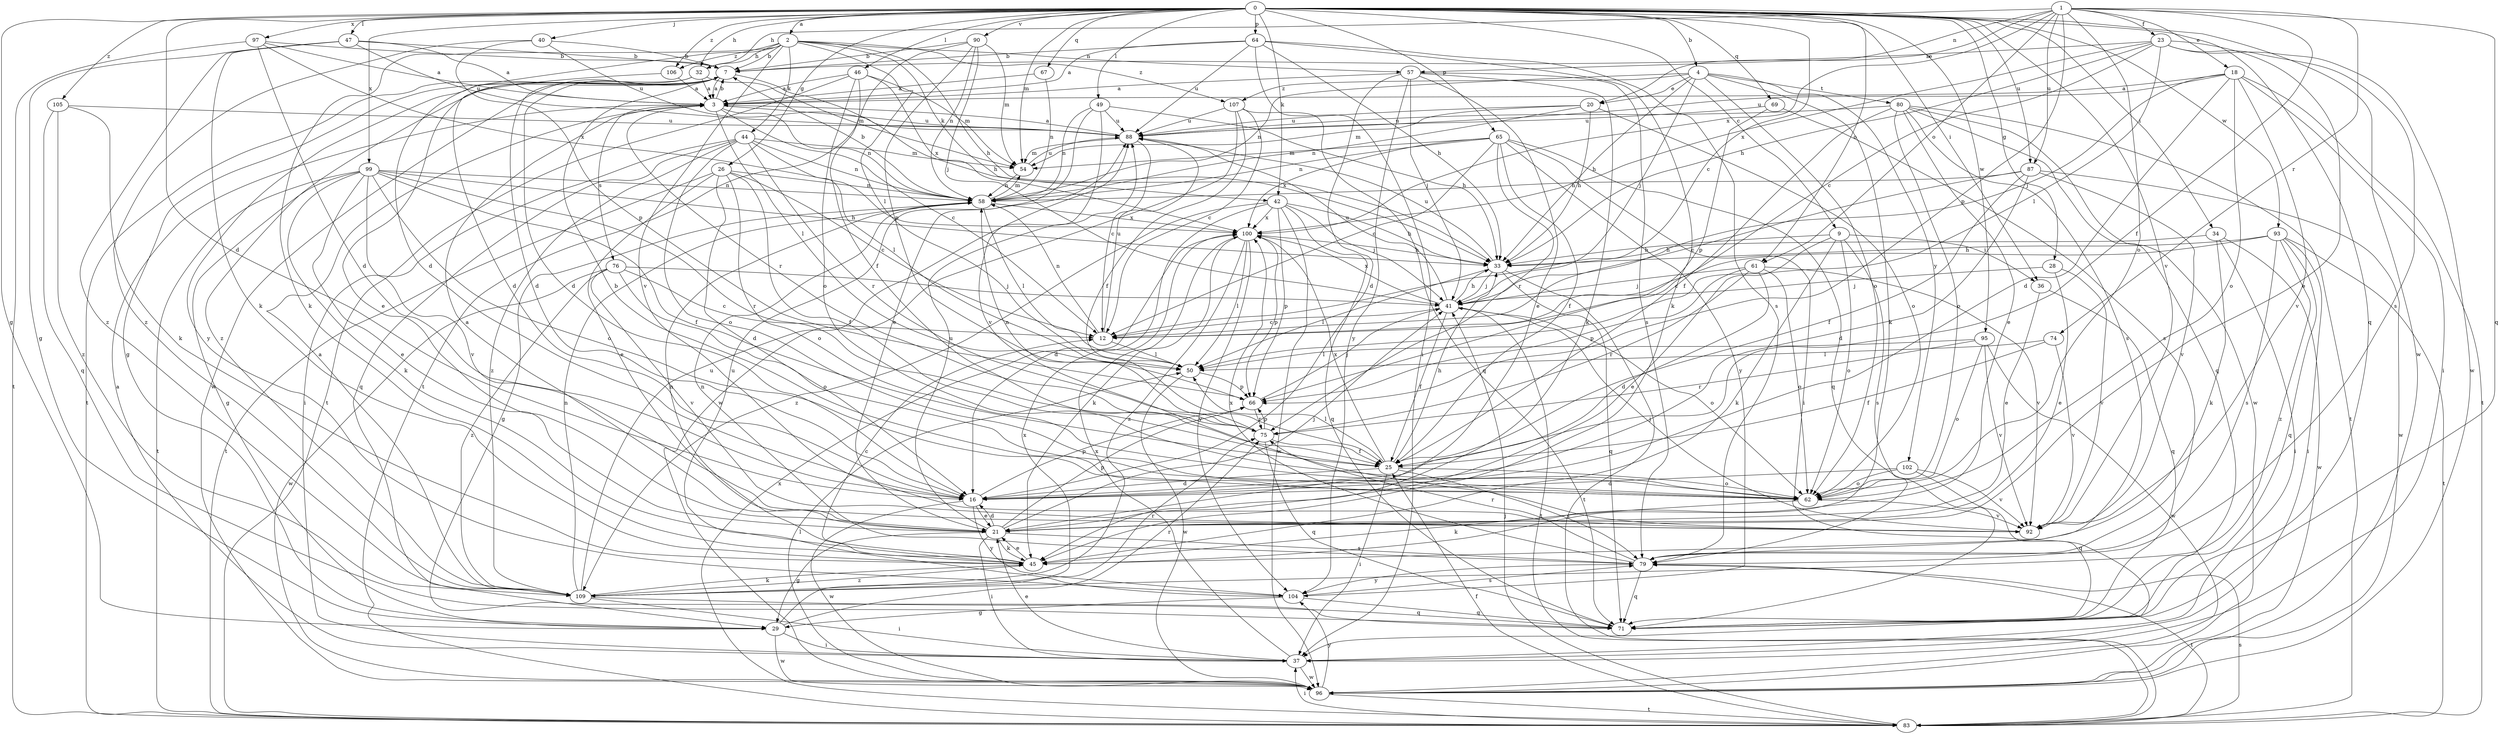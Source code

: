 strict digraph  {
0;
1;
2;
3;
4;
7;
9;
12;
16;
18;
20;
21;
23;
25;
26;
28;
29;
32;
33;
34;
36;
37;
40;
41;
42;
44;
45;
46;
47;
49;
50;
54;
57;
58;
61;
62;
64;
65;
66;
67;
69;
71;
74;
75;
76;
79;
80;
83;
87;
88;
90;
92;
93;
95;
96;
97;
99;
100;
102;
104;
105;
106;
107;
109;
0 -> 2  [label=a];
0 -> 4  [label=b];
0 -> 9  [label=c];
0 -> 12  [label=c];
0 -> 16  [label=d];
0 -> 26  [label=g];
0 -> 28  [label=g];
0 -> 29  [label=g];
0 -> 32  [label=h];
0 -> 34  [label=i];
0 -> 36  [label=i];
0 -> 40  [label=j];
0 -> 42  [label=k];
0 -> 46  [label=l];
0 -> 47  [label=l];
0 -> 49  [label=l];
0 -> 54  [label=m];
0 -> 61  [label=o];
0 -> 64  [label=p];
0 -> 65  [label=p];
0 -> 67  [label=q];
0 -> 69  [label=q];
0 -> 71  [label=q];
0 -> 87  [label=u];
0 -> 90  [label=v];
0 -> 92  [label=v];
0 -> 93  [label=w];
0 -> 95  [label=w];
0 -> 96  [label=w];
0 -> 97  [label=x];
0 -> 99  [label=x];
0 -> 105  [label=z];
0 -> 106  [label=z];
1 -> 18  [label=e];
1 -> 20  [label=e];
1 -> 23  [label=f];
1 -> 25  [label=f];
1 -> 32  [label=h];
1 -> 57  [label=n];
1 -> 61  [label=o];
1 -> 62  [label=o];
1 -> 66  [label=p];
1 -> 71  [label=q];
1 -> 74  [label=r];
1 -> 87  [label=u];
1 -> 100  [label=x];
2 -> 7  [label=b];
2 -> 16  [label=d];
2 -> 32  [label=h];
2 -> 33  [label=h];
2 -> 42  [label=k];
2 -> 44  [label=k];
2 -> 45  [label=k];
2 -> 50  [label=l];
2 -> 57  [label=n];
2 -> 92  [label=v];
2 -> 106  [label=z];
2 -> 107  [label=z];
3 -> 7  [label=b];
3 -> 12  [label=c];
3 -> 50  [label=l];
3 -> 58  [label=n];
3 -> 75  [label=r];
3 -> 76  [label=s];
3 -> 88  [label=u];
4 -> 20  [label=e];
4 -> 33  [label=h];
4 -> 41  [label=j];
4 -> 45  [label=k];
4 -> 58  [label=n];
4 -> 62  [label=o];
4 -> 80  [label=t];
4 -> 102  [label=y];
4 -> 107  [label=z];
7 -> 3  [label=a];
7 -> 16  [label=d];
7 -> 29  [label=g];
7 -> 33  [label=h];
7 -> 83  [label=t];
7 -> 96  [label=w];
7 -> 104  [label=y];
7 -> 109  [label=z];
9 -> 21  [label=e];
9 -> 33  [label=h];
9 -> 36  [label=i];
9 -> 45  [label=k];
9 -> 62  [label=o];
9 -> 79  [label=s];
12 -> 50  [label=l];
12 -> 58  [label=n];
12 -> 88  [label=u];
16 -> 21  [label=e];
16 -> 66  [label=p];
16 -> 96  [label=w];
16 -> 104  [label=y];
18 -> 3  [label=a];
18 -> 16  [label=d];
18 -> 37  [label=i];
18 -> 41  [label=j];
18 -> 62  [label=o];
18 -> 83  [label=t];
18 -> 88  [label=u];
18 -> 92  [label=v];
20 -> 33  [label=h];
20 -> 54  [label=m];
20 -> 58  [label=n];
20 -> 62  [label=o];
20 -> 88  [label=u];
21 -> 3  [label=a];
21 -> 16  [label=d];
21 -> 29  [label=g];
21 -> 37  [label=i];
21 -> 41  [label=j];
21 -> 45  [label=k];
21 -> 66  [label=p];
21 -> 79  [label=s];
21 -> 88  [label=u];
23 -> 7  [label=b];
23 -> 12  [label=c];
23 -> 21  [label=e];
23 -> 33  [label=h];
23 -> 50  [label=l];
23 -> 79  [label=s];
23 -> 96  [label=w];
23 -> 100  [label=x];
25 -> 16  [label=d];
25 -> 33  [label=h];
25 -> 37  [label=i];
25 -> 50  [label=l];
25 -> 62  [label=o];
25 -> 79  [label=s];
25 -> 100  [label=x];
26 -> 12  [label=c];
26 -> 16  [label=d];
26 -> 21  [label=e];
26 -> 25  [label=f];
26 -> 58  [label=n];
26 -> 62  [label=o];
26 -> 83  [label=t];
28 -> 21  [label=e];
28 -> 41  [label=j];
28 -> 92  [label=v];
29 -> 37  [label=i];
29 -> 75  [label=r];
29 -> 96  [label=w];
29 -> 100  [label=x];
32 -> 3  [label=a];
32 -> 16  [label=d];
32 -> 21  [label=e];
32 -> 54  [label=m];
33 -> 41  [label=j];
33 -> 50  [label=l];
33 -> 71  [label=q];
33 -> 83  [label=t];
33 -> 88  [label=u];
34 -> 33  [label=h];
34 -> 37  [label=i];
34 -> 45  [label=k];
34 -> 96  [label=w];
36 -> 21  [label=e];
36 -> 71  [label=q];
37 -> 3  [label=a];
37 -> 21  [label=e];
37 -> 96  [label=w];
37 -> 100  [label=x];
40 -> 7  [label=b];
40 -> 66  [label=p];
40 -> 88  [label=u];
40 -> 109  [label=z];
41 -> 12  [label=c];
41 -> 25  [label=f];
41 -> 33  [label=h];
41 -> 62  [label=o];
41 -> 83  [label=t];
41 -> 88  [label=u];
41 -> 100  [label=x];
42 -> 16  [label=d];
42 -> 33  [label=h];
42 -> 41  [label=j];
42 -> 66  [label=p];
42 -> 71  [label=q];
42 -> 96  [label=w];
42 -> 100  [label=x];
42 -> 109  [label=z];
44 -> 37  [label=i];
44 -> 50  [label=l];
44 -> 54  [label=m];
44 -> 58  [label=n];
44 -> 62  [label=o];
44 -> 71  [label=q];
44 -> 75  [label=r];
44 -> 109  [label=z];
45 -> 12  [label=c];
45 -> 21  [label=e];
45 -> 58  [label=n];
45 -> 109  [label=z];
46 -> 3  [label=a];
46 -> 25  [label=f];
46 -> 54  [label=m];
46 -> 62  [label=o];
46 -> 83  [label=t];
46 -> 100  [label=x];
47 -> 3  [label=a];
47 -> 7  [label=b];
47 -> 29  [label=g];
47 -> 45  [label=k];
47 -> 88  [label=u];
47 -> 109  [label=z];
49 -> 21  [label=e];
49 -> 33  [label=h];
49 -> 58  [label=n];
49 -> 88  [label=u];
49 -> 92  [label=v];
50 -> 66  [label=p];
50 -> 96  [label=w];
54 -> 58  [label=n];
54 -> 88  [label=u];
57 -> 3  [label=a];
57 -> 16  [label=d];
57 -> 21  [label=e];
57 -> 41  [label=j];
57 -> 45  [label=k];
57 -> 79  [label=s];
57 -> 104  [label=y];
58 -> 7  [label=b];
58 -> 29  [label=g];
58 -> 50  [label=l];
58 -> 54  [label=m];
58 -> 100  [label=x];
61 -> 16  [label=d];
61 -> 41  [label=j];
61 -> 62  [label=o];
61 -> 66  [label=p];
61 -> 75  [label=r];
61 -> 92  [label=v];
62 -> 7  [label=b];
62 -> 45  [label=k];
62 -> 92  [label=v];
64 -> 3  [label=a];
64 -> 7  [label=b];
64 -> 33  [label=h];
64 -> 37  [label=i];
64 -> 45  [label=k];
64 -> 79  [label=s];
64 -> 88  [label=u];
65 -> 12  [label=c];
65 -> 25  [label=f];
65 -> 37  [label=i];
65 -> 54  [label=m];
65 -> 58  [label=n];
65 -> 71  [label=q];
65 -> 75  [label=r];
65 -> 100  [label=x];
65 -> 104  [label=y];
66 -> 41  [label=j];
66 -> 75  [label=r];
67 -> 3  [label=a];
67 -> 58  [label=n];
69 -> 66  [label=p];
69 -> 79  [label=s];
69 -> 88  [label=u];
74 -> 25  [label=f];
74 -> 50  [label=l];
74 -> 92  [label=v];
75 -> 25  [label=f];
75 -> 58  [label=n];
75 -> 66  [label=p];
75 -> 71  [label=q];
76 -> 12  [label=c];
76 -> 41  [label=j];
76 -> 62  [label=o];
76 -> 92  [label=v];
76 -> 96  [label=w];
76 -> 109  [label=z];
79 -> 58  [label=n];
79 -> 71  [label=q];
79 -> 75  [label=r];
79 -> 83  [label=t];
79 -> 100  [label=x];
79 -> 104  [label=y];
80 -> 21  [label=e];
80 -> 25  [label=f];
80 -> 62  [label=o];
80 -> 71  [label=q];
80 -> 79  [label=s];
80 -> 83  [label=t];
80 -> 88  [label=u];
80 -> 96  [label=w];
83 -> 25  [label=f];
83 -> 37  [label=i];
83 -> 41  [label=j];
83 -> 79  [label=s];
83 -> 100  [label=x];
87 -> 12  [label=c];
87 -> 16  [label=d];
87 -> 25  [label=f];
87 -> 58  [label=n];
87 -> 92  [label=v];
87 -> 96  [label=w];
88 -> 3  [label=a];
88 -> 12  [label=c];
88 -> 54  [label=m];
90 -> 7  [label=b];
90 -> 41  [label=j];
90 -> 54  [label=m];
90 -> 58  [label=n];
90 -> 66  [label=p];
90 -> 83  [label=t];
92 -> 41  [label=j];
93 -> 12  [label=c];
93 -> 33  [label=h];
93 -> 37  [label=i];
93 -> 71  [label=q];
93 -> 79  [label=s];
93 -> 83  [label=t];
93 -> 109  [label=z];
95 -> 50  [label=l];
95 -> 62  [label=o];
95 -> 75  [label=r];
95 -> 92  [label=v];
95 -> 96  [label=w];
96 -> 50  [label=l];
96 -> 83  [label=t];
96 -> 104  [label=y];
97 -> 3  [label=a];
97 -> 7  [label=b];
97 -> 16  [label=d];
97 -> 83  [label=t];
97 -> 100  [label=x];
99 -> 21  [label=e];
99 -> 25  [label=f];
99 -> 29  [label=g];
99 -> 33  [label=h];
99 -> 45  [label=k];
99 -> 58  [label=n];
99 -> 62  [label=o];
99 -> 75  [label=r];
99 -> 83  [label=t];
99 -> 92  [label=v];
100 -> 33  [label=h];
100 -> 45  [label=k];
100 -> 50  [label=l];
100 -> 66  [label=p];
100 -> 104  [label=y];
100 -> 109  [label=z];
102 -> 16  [label=d];
102 -> 62  [label=o];
102 -> 71  [label=q];
102 -> 92  [label=v];
104 -> 29  [label=g];
104 -> 71  [label=q];
104 -> 79  [label=s];
104 -> 88  [label=u];
105 -> 45  [label=k];
105 -> 71  [label=q];
105 -> 88  [label=u];
105 -> 109  [label=z];
106 -> 3  [label=a];
106 -> 16  [label=d];
107 -> 12  [label=c];
107 -> 25  [label=f];
107 -> 71  [label=q];
107 -> 88  [label=u];
107 -> 96  [label=w];
109 -> 3  [label=a];
109 -> 37  [label=i];
109 -> 45  [label=k];
109 -> 58  [label=n];
109 -> 71  [label=q];
109 -> 75  [label=r];
109 -> 88  [label=u];
}
